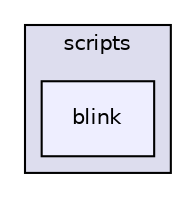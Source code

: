 digraph "examples/scripts/blink" {
  compound=true
  node [ fontsize="10", fontname="Helvetica"];
  edge [ labelfontsize="10", labelfontname="Helvetica"];
  subgraph clusterdir_40d83ac5f98630cab6c6ed6b689823b9 {
    graph [ bgcolor="#ddddee", pencolor="black", label="scripts" fontname="Helvetica", fontsize="10", URL="dir_40d83ac5f98630cab6c6ed6b689823b9.html"]
  dir_7c61ba31bba770cbb9de61366b9d5d97 [shape=box, label="blink", style="filled", fillcolor="#eeeeff", pencolor="black", URL="dir_7c61ba31bba770cbb9de61366b9d5d97.html"];
  }
}
